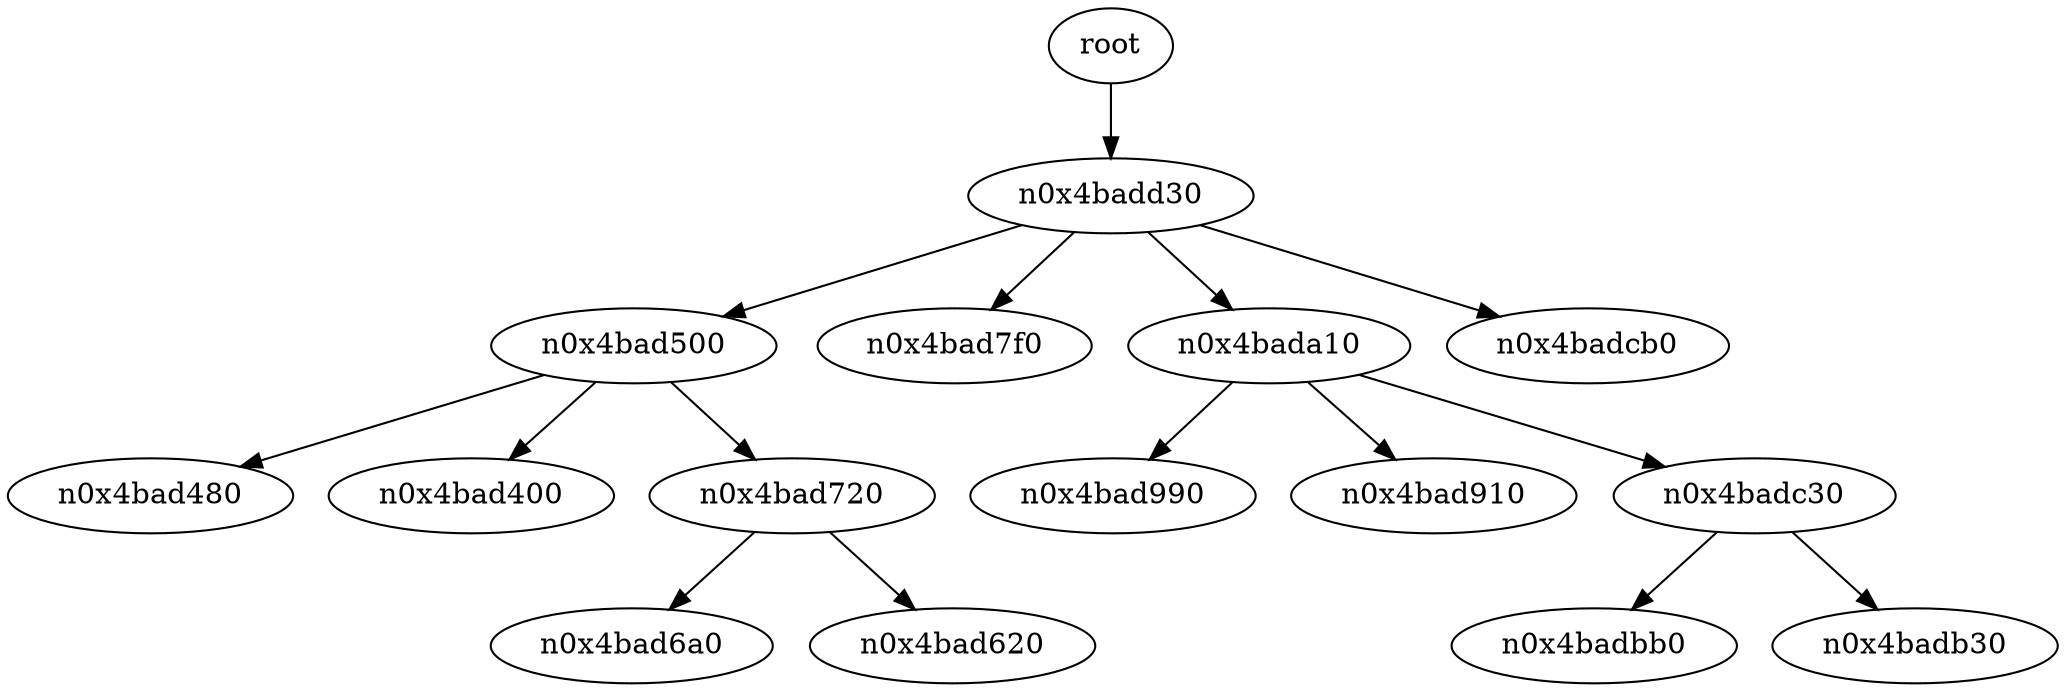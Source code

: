 digraph G {
n0x4bad1f0 [label="root"];
n0x4bad1f0 -> n0x4badd30;
n0x4badd30 -> n0x4bad500;
n0x4bad500 -> n0x4bad480;
n0x4bad500 -> n0x4bad400;
n0x4bad500 -> n0x4bad720;
n0x4bad720 -> n0x4bad6a0;
n0x4bad720 -> n0x4bad620;
n0x4badd30 -> n0x4bad7f0;
n0x4badd30 -> n0x4bada10;
n0x4bada10 -> n0x4bad990;
n0x4bada10 -> n0x4bad910;
n0x4bada10 -> n0x4badc30;
n0x4badc30 -> n0x4badbb0;
n0x4badc30 -> n0x4badb30;
n0x4badd30 -> n0x4badcb0;
}
